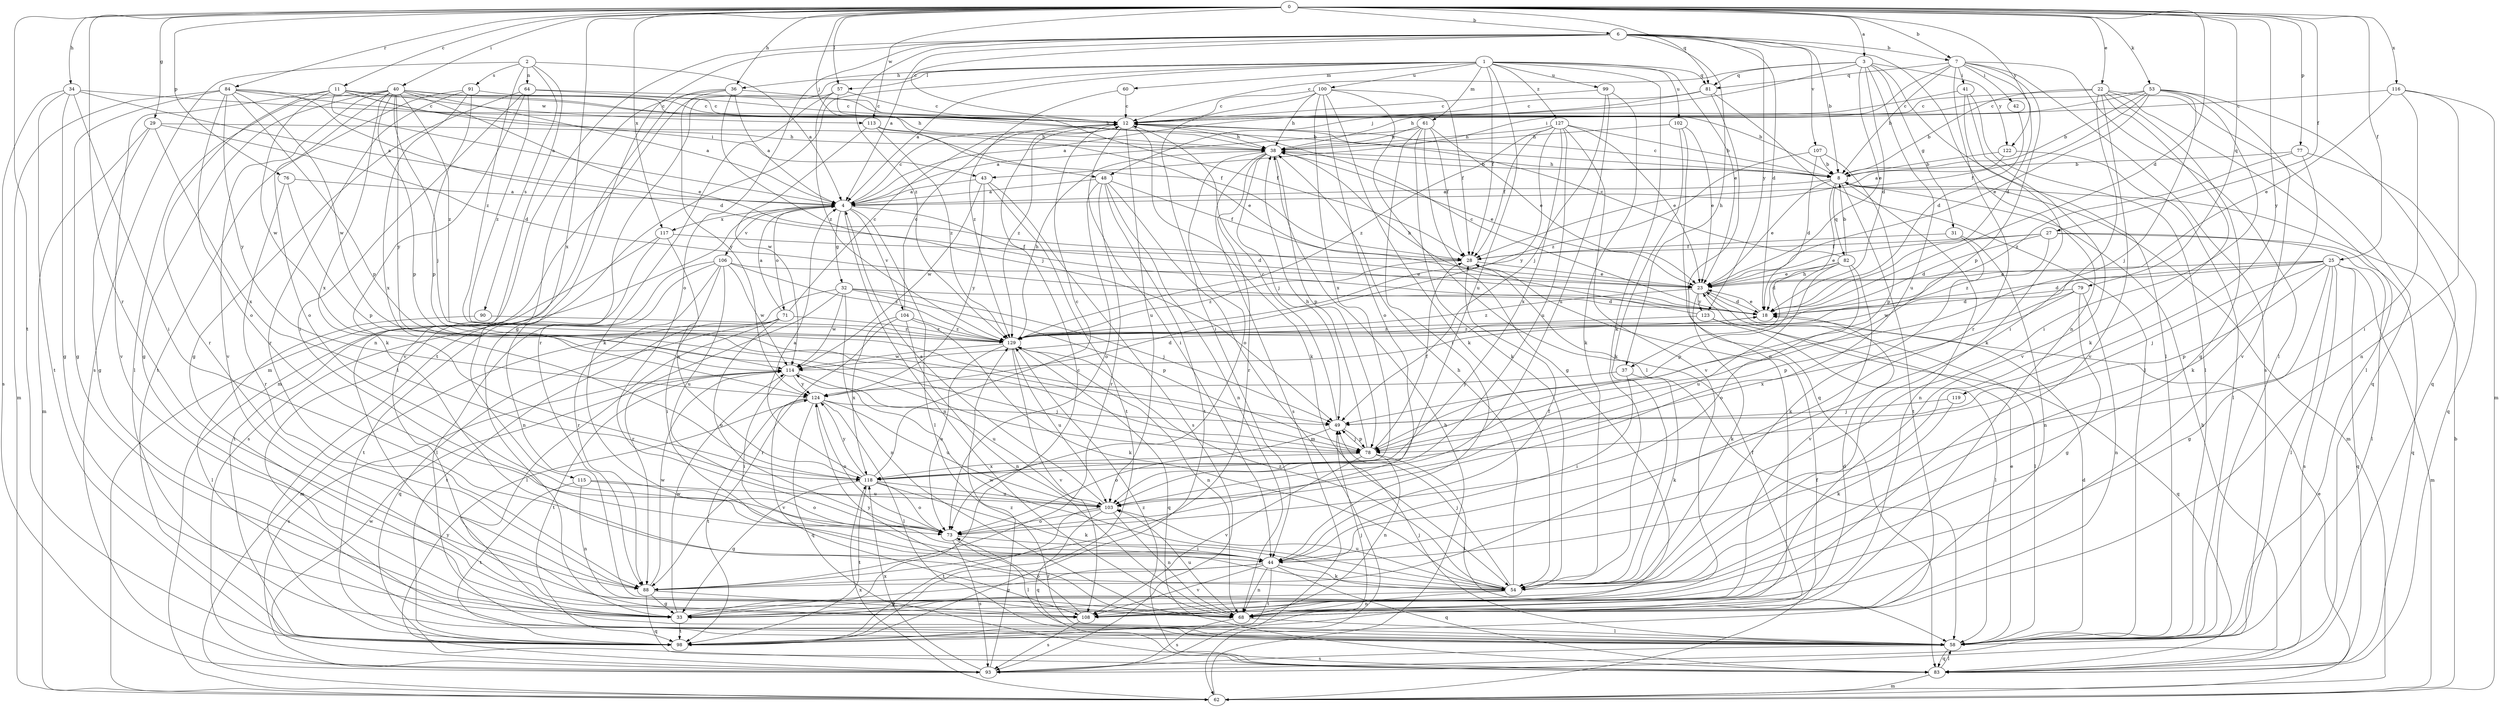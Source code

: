 strict digraph  {
0;
1;
2;
3;
4;
6;
7;
8;
11;
12;
18;
22;
23;
25;
27;
28;
29;
31;
32;
33;
34;
36;
37;
38;
40;
41;
42;
43;
44;
48;
49;
53;
54;
57;
58;
60;
61;
62;
64;
68;
71;
73;
76;
77;
78;
79;
81;
82;
83;
84;
88;
90;
91;
93;
98;
99;
100;
102;
103;
104;
106;
107;
108;
113;
114;
115;
116;
117;
118;
119;
122;
123;
124;
127;
129;
0 -> 3  [label=a];
0 -> 6  [label=b];
0 -> 7  [label=b];
0 -> 11  [label=c];
0 -> 18  [label=d];
0 -> 22  [label=e];
0 -> 25  [label=f];
0 -> 27  [label=f];
0 -> 29  [label=g];
0 -> 34  [label=h];
0 -> 36  [label=h];
0 -> 40  [label=i];
0 -> 48  [label=j];
0 -> 53  [label=k];
0 -> 57  [label=l];
0 -> 76  [label=p];
0 -> 77  [label=p];
0 -> 79  [label=q];
0 -> 81  [label=q];
0 -> 84  [label=r];
0 -> 88  [label=r];
0 -> 98  [label=t];
0 -> 113  [label=w];
0 -> 115  [label=x];
0 -> 116  [label=x];
0 -> 117  [label=x];
0 -> 119  [label=y];
0 -> 122  [label=y];
1 -> 4  [label=a];
1 -> 23  [label=e];
1 -> 28  [label=f];
1 -> 36  [label=h];
1 -> 54  [label=k];
1 -> 57  [label=l];
1 -> 60  [label=m];
1 -> 61  [label=m];
1 -> 62  [label=m];
1 -> 81  [label=q];
1 -> 98  [label=t];
1 -> 99  [label=u];
1 -> 100  [label=u];
1 -> 102  [label=u];
1 -> 103  [label=u];
1 -> 127  [label=z];
2 -> 4  [label=a];
2 -> 64  [label=n];
2 -> 68  [label=n];
2 -> 90  [label=s];
2 -> 91  [label=s];
2 -> 93  [label=s];
2 -> 129  [label=z];
3 -> 12  [label=c];
3 -> 18  [label=d];
3 -> 23  [label=e];
3 -> 31  [label=g];
3 -> 48  [label=j];
3 -> 58  [label=l];
3 -> 81  [label=q];
3 -> 103  [label=u];
3 -> 122  [label=y];
4 -> 12  [label=c];
4 -> 18  [label=d];
4 -> 32  [label=g];
4 -> 58  [label=l];
4 -> 68  [label=n];
4 -> 71  [label=o];
4 -> 93  [label=s];
4 -> 104  [label=v];
4 -> 106  [label=v];
4 -> 117  [label=x];
6 -> 4  [label=a];
6 -> 7  [label=b];
6 -> 8  [label=b];
6 -> 12  [label=c];
6 -> 18  [label=d];
6 -> 33  [label=g];
6 -> 37  [label=h];
6 -> 62  [label=m];
6 -> 68  [label=n];
6 -> 73  [label=o];
6 -> 107  [label=v];
6 -> 123  [label=y];
6 -> 129  [label=z];
7 -> 8  [label=b];
7 -> 18  [label=d];
7 -> 41  [label=i];
7 -> 42  [label=i];
7 -> 43  [label=i];
7 -> 58  [label=l];
7 -> 78  [label=p];
7 -> 81  [label=q];
7 -> 88  [label=r];
7 -> 93  [label=s];
8 -> 4  [label=a];
8 -> 12  [label=c];
8 -> 23  [label=e];
8 -> 37  [label=h];
8 -> 38  [label=h];
8 -> 62  [label=m];
8 -> 68  [label=n];
8 -> 82  [label=q];
8 -> 98  [label=t];
11 -> 4  [label=a];
11 -> 8  [label=b];
11 -> 28  [label=f];
11 -> 43  [label=i];
11 -> 88  [label=r];
11 -> 108  [label=v];
11 -> 113  [label=w];
11 -> 114  [label=w];
12 -> 38  [label=h];
12 -> 44  [label=i];
12 -> 54  [label=k];
12 -> 103  [label=u];
12 -> 129  [label=z];
18 -> 12  [label=c];
18 -> 23  [label=e];
18 -> 129  [label=z];
22 -> 8  [label=b];
22 -> 12  [label=c];
22 -> 33  [label=g];
22 -> 44  [label=i];
22 -> 54  [label=k];
22 -> 58  [label=l];
22 -> 83  [label=q];
22 -> 108  [label=v];
23 -> 18  [label=d];
23 -> 54  [label=k];
23 -> 58  [label=l];
23 -> 123  [label=y];
23 -> 129  [label=z];
25 -> 18  [label=d];
25 -> 23  [label=e];
25 -> 33  [label=g];
25 -> 49  [label=j];
25 -> 58  [label=l];
25 -> 62  [label=m];
25 -> 78  [label=p];
25 -> 83  [label=q];
25 -> 93  [label=s];
25 -> 114  [label=w];
27 -> 18  [label=d];
27 -> 23  [label=e];
27 -> 28  [label=f];
27 -> 58  [label=l];
27 -> 83  [label=q];
27 -> 129  [label=z];
28 -> 23  [label=e];
28 -> 129  [label=z];
29 -> 18  [label=d];
29 -> 33  [label=g];
29 -> 38  [label=h];
29 -> 62  [label=m];
29 -> 118  [label=x];
31 -> 28  [label=f];
31 -> 54  [label=k];
31 -> 68  [label=n];
32 -> 18  [label=d];
32 -> 49  [label=j];
32 -> 62  [label=m];
32 -> 68  [label=n];
32 -> 78  [label=p];
32 -> 88  [label=r];
32 -> 114  [label=w];
33 -> 12  [label=c];
33 -> 98  [label=t];
33 -> 114  [label=w];
34 -> 4  [label=a];
34 -> 12  [label=c];
34 -> 33  [label=g];
34 -> 44  [label=i];
34 -> 93  [label=s];
34 -> 98  [label=t];
36 -> 4  [label=a];
36 -> 12  [label=c];
36 -> 49  [label=j];
36 -> 58  [label=l];
36 -> 108  [label=v];
36 -> 124  [label=y];
37 -> 44  [label=i];
37 -> 54  [label=k];
37 -> 124  [label=y];
38 -> 8  [label=b];
38 -> 23  [label=e];
38 -> 49  [label=j];
38 -> 73  [label=o];
38 -> 78  [label=p];
38 -> 88  [label=r];
38 -> 93  [label=s];
40 -> 4  [label=a];
40 -> 12  [label=c];
40 -> 23  [label=e];
40 -> 33  [label=g];
40 -> 38  [label=h];
40 -> 49  [label=j];
40 -> 58  [label=l];
40 -> 73  [label=o];
40 -> 78  [label=p];
40 -> 108  [label=v];
40 -> 118  [label=x];
40 -> 124  [label=y];
40 -> 129  [label=z];
41 -> 12  [label=c];
41 -> 54  [label=k];
41 -> 58  [label=l];
41 -> 108  [label=v];
42 -> 18  [label=d];
43 -> 4  [label=a];
43 -> 93  [label=s];
43 -> 98  [label=t];
43 -> 114  [label=w];
43 -> 124  [label=y];
44 -> 28  [label=f];
44 -> 33  [label=g];
44 -> 54  [label=k];
44 -> 68  [label=n];
44 -> 83  [label=q];
44 -> 88  [label=r];
44 -> 98  [label=t];
44 -> 108  [label=v];
48 -> 4  [label=a];
48 -> 28  [label=f];
48 -> 62  [label=m];
48 -> 68  [label=n];
48 -> 73  [label=o];
48 -> 88  [label=r];
48 -> 98  [label=t];
49 -> 12  [label=c];
49 -> 73  [label=o];
49 -> 78  [label=p];
53 -> 8  [label=b];
53 -> 12  [label=c];
53 -> 23  [label=e];
53 -> 28  [label=f];
53 -> 38  [label=h];
53 -> 44  [label=i];
53 -> 49  [label=j];
53 -> 83  [label=q];
53 -> 108  [label=v];
54 -> 33  [label=g];
54 -> 38  [label=h];
54 -> 49  [label=j];
54 -> 68  [label=n];
54 -> 103  [label=u];
54 -> 114  [label=w];
54 -> 129  [label=z];
57 -> 12  [label=c];
57 -> 28  [label=f];
57 -> 54  [label=k];
57 -> 88  [label=r];
57 -> 129  [label=z];
58 -> 18  [label=d];
58 -> 23  [label=e];
58 -> 49  [label=j];
58 -> 83  [label=q];
58 -> 93  [label=s];
60 -> 12  [label=c];
60 -> 129  [label=z];
61 -> 4  [label=a];
61 -> 23  [label=e];
61 -> 28  [label=f];
61 -> 33  [label=g];
61 -> 38  [label=h];
61 -> 44  [label=i];
61 -> 54  [label=k];
62 -> 8  [label=b];
62 -> 23  [label=e];
62 -> 28  [label=f];
62 -> 38  [label=h];
62 -> 118  [label=x];
64 -> 8  [label=b];
64 -> 12  [label=c];
64 -> 33  [label=g];
64 -> 44  [label=i];
64 -> 54  [label=k];
64 -> 129  [label=z];
68 -> 18  [label=d];
68 -> 58  [label=l];
68 -> 93  [label=s];
68 -> 103  [label=u];
68 -> 124  [label=y];
71 -> 4  [label=a];
71 -> 12  [label=c];
71 -> 58  [label=l];
71 -> 73  [label=o];
71 -> 83  [label=q];
71 -> 98  [label=t];
71 -> 129  [label=z];
73 -> 44  [label=i];
73 -> 58  [label=l];
73 -> 93  [label=s];
76 -> 4  [label=a];
76 -> 78  [label=p];
76 -> 88  [label=r];
77 -> 8  [label=b];
77 -> 54  [label=k];
77 -> 83  [label=q];
77 -> 129  [label=z];
78 -> 28  [label=f];
78 -> 38  [label=h];
78 -> 49  [label=j];
78 -> 58  [label=l];
78 -> 68  [label=n];
78 -> 108  [label=v];
78 -> 118  [label=x];
79 -> 18  [label=d];
79 -> 33  [label=g];
79 -> 68  [label=n];
79 -> 78  [label=p];
79 -> 118  [label=x];
81 -> 4  [label=a];
81 -> 12  [label=c];
81 -> 58  [label=l];
81 -> 68  [label=n];
82 -> 8  [label=b];
82 -> 12  [label=c];
82 -> 18  [label=d];
82 -> 23  [label=e];
82 -> 73  [label=o];
82 -> 78  [label=p];
82 -> 103  [label=u];
82 -> 108  [label=v];
83 -> 8  [label=b];
83 -> 58  [label=l];
83 -> 62  [label=m];
83 -> 129  [label=z];
84 -> 12  [label=c];
84 -> 18  [label=d];
84 -> 33  [label=g];
84 -> 38  [label=h];
84 -> 62  [label=m];
84 -> 73  [label=o];
84 -> 78  [label=p];
84 -> 114  [label=w];
84 -> 124  [label=y];
88 -> 33  [label=g];
88 -> 83  [label=q];
88 -> 108  [label=v];
88 -> 114  [label=w];
90 -> 58  [label=l];
90 -> 129  [label=z];
91 -> 12  [label=c];
91 -> 78  [label=p];
91 -> 88  [label=r];
91 -> 98  [label=t];
91 -> 118  [label=x];
93 -> 114  [label=w];
93 -> 118  [label=x];
93 -> 124  [label=y];
93 -> 129  [label=z];
98 -> 28  [label=f];
98 -> 49  [label=j];
99 -> 12  [label=c];
99 -> 49  [label=j];
99 -> 54  [label=k];
99 -> 103  [label=u];
100 -> 12  [label=c];
100 -> 28  [label=f];
100 -> 38  [label=h];
100 -> 44  [label=i];
100 -> 54  [label=k];
100 -> 58  [label=l];
100 -> 73  [label=o];
100 -> 118  [label=x];
102 -> 23  [label=e];
102 -> 38  [label=h];
102 -> 54  [label=k];
102 -> 83  [label=q];
103 -> 4  [label=a];
103 -> 68  [label=n];
103 -> 73  [label=o];
103 -> 83  [label=q];
103 -> 98  [label=t];
104 -> 12  [label=c];
104 -> 54  [label=k];
104 -> 68  [label=n];
104 -> 88  [label=r];
104 -> 118  [label=x];
104 -> 129  [label=z];
106 -> 23  [label=e];
106 -> 44  [label=i];
106 -> 58  [label=l];
106 -> 88  [label=r];
106 -> 98  [label=t];
106 -> 103  [label=u];
106 -> 114  [label=w];
106 -> 129  [label=z];
107 -> 8  [label=b];
107 -> 18  [label=d];
107 -> 78  [label=p];
107 -> 129  [label=z];
108 -> 73  [label=o];
108 -> 93  [label=s];
113 -> 23  [label=e];
113 -> 38  [label=h];
113 -> 114  [label=w];
113 -> 129  [label=z];
114 -> 18  [label=d];
114 -> 44  [label=i];
114 -> 93  [label=s];
114 -> 98  [label=t];
114 -> 103  [label=u];
114 -> 124  [label=y];
115 -> 68  [label=n];
115 -> 73  [label=o];
115 -> 98  [label=t];
115 -> 103  [label=u];
116 -> 12  [label=c];
116 -> 23  [label=e];
116 -> 44  [label=i];
116 -> 62  [label=m];
116 -> 68  [label=n];
117 -> 28  [label=f];
117 -> 68  [label=n];
117 -> 98  [label=t];
117 -> 118  [label=x];
118 -> 4  [label=a];
118 -> 12  [label=c];
118 -> 33  [label=g];
118 -> 54  [label=k];
118 -> 73  [label=o];
118 -> 98  [label=t];
118 -> 103  [label=u];
118 -> 124  [label=y];
119 -> 49  [label=j];
119 -> 54  [label=k];
122 -> 4  [label=a];
122 -> 8  [label=b];
122 -> 58  [label=l];
123 -> 38  [label=h];
123 -> 58  [label=l];
123 -> 83  [label=q];
123 -> 129  [label=z];
124 -> 49  [label=j];
124 -> 58  [label=l];
124 -> 73  [label=o];
124 -> 83  [label=q];
124 -> 98  [label=t];
124 -> 103  [label=u];
124 -> 108  [label=v];
127 -> 8  [label=b];
127 -> 23  [label=e];
127 -> 28  [label=f];
127 -> 38  [label=h];
127 -> 103  [label=u];
127 -> 108  [label=v];
127 -> 118  [label=x];
127 -> 124  [label=y];
127 -> 129  [label=z];
129 -> 38  [label=h];
129 -> 68  [label=n];
129 -> 73  [label=o];
129 -> 83  [label=q];
129 -> 103  [label=u];
129 -> 108  [label=v];
129 -> 114  [label=w];
}
